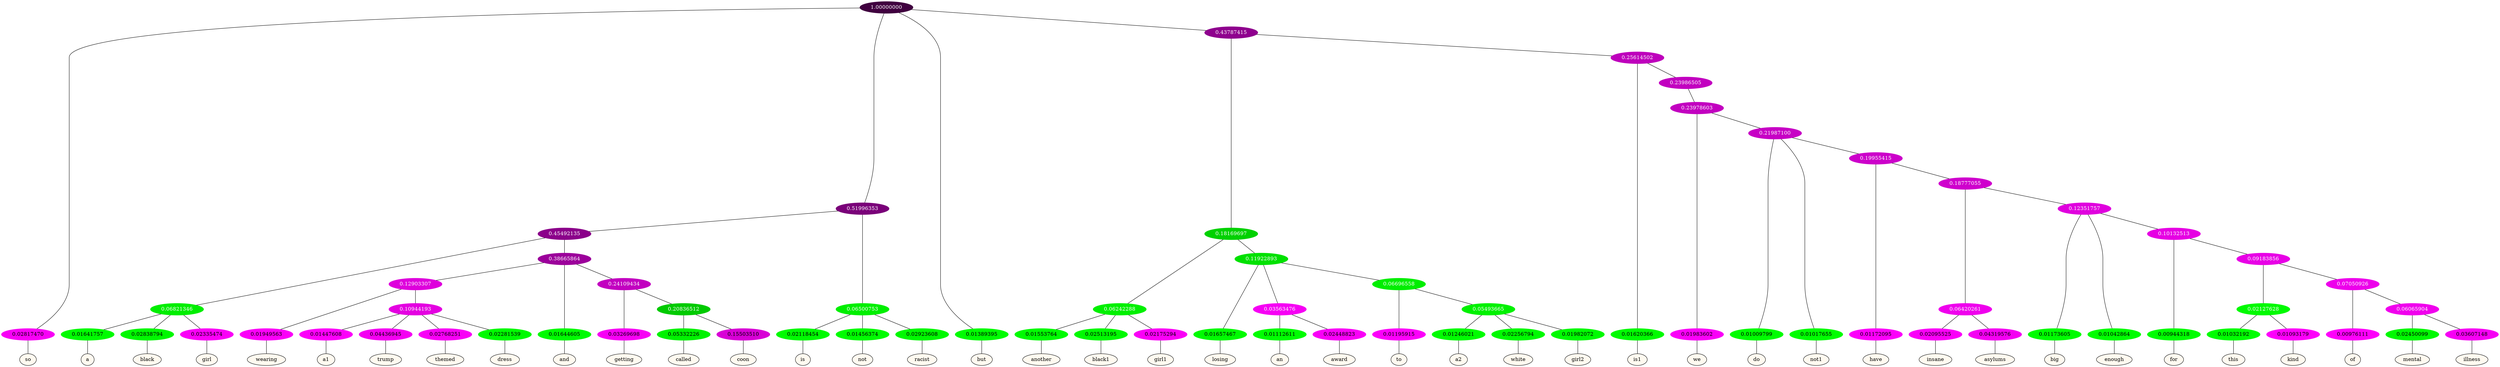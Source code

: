 graph {
	node [format=png height=0.15 nodesep=0.001 ordering=out overlap=prism overlap_scaling=0.01 ranksep=0.001 ratio=0.2 style=filled width=0.15]
	{
		rank=same
		a_w_1 [label=so color=black fillcolor=floralwhite style="filled,solid"]
		a_w_18 [label=a color=black fillcolor=floralwhite style="filled,solid"]
		a_w_19 [label=black color=black fillcolor=floralwhite style="filled,solid"]
		a_w_20 [label=girl color=black fillcolor=floralwhite style="filled,solid"]
		a_w_31 [label=wearing color=black fillcolor=floralwhite style="filled,solid"]
		a_w_41 [label=a1 color=black fillcolor=floralwhite style="filled,solid"]
		a_w_42 [label=trump color=black fillcolor=floralwhite style="filled,solid"]
		a_w_43 [label=themed color=black fillcolor=floralwhite style="filled,solid"]
		a_w_44 [label=dress color=black fillcolor=floralwhite style="filled,solid"]
		a_w_22 [label=and color=black fillcolor=floralwhite style="filled,solid"]
		a_w_33 [label=getting color=black fillcolor=floralwhite style="filled,solid"]
		a_w_45 [label=called color=black fillcolor=floralwhite style="filled,solid"]
		a_w_46 [label=coon color=black fillcolor=floralwhite style="filled,solid"]
		a_w_11 [label=is color=black fillcolor=floralwhite style="filled,solid"]
		a_w_12 [label=not color=black fillcolor=floralwhite style="filled,solid"]
		a_w_13 [label=racist color=black fillcolor=floralwhite style="filled,solid"]
		a_w_3 [label=but color=black fillcolor=floralwhite style="filled,solid"]
		a_w_24 [label=another color=black fillcolor=floralwhite style="filled,solid"]
		a_w_25 [label=black1 color=black fillcolor=floralwhite style="filled,solid"]
		a_w_26 [label=girl1 color=black fillcolor=floralwhite style="filled,solid"]
		a_w_27 [label=losing color=black fillcolor=floralwhite style="filled,solid"]
		a_w_35 [label=an color=black fillcolor=floralwhite style="filled,solid"]
		a_w_36 [label=award color=black fillcolor=floralwhite style="filled,solid"]
		a_w_37 [label=to color=black fillcolor=floralwhite style="filled,solid"]
		a_w_47 [label=a2 color=black fillcolor=floralwhite style="filled,solid"]
		a_w_48 [label=white color=black fillcolor=floralwhite style="filled,solid"]
		a_w_49 [label=girl2 color=black fillcolor=floralwhite style="filled,solid"]
		a_w_16 [label=is1 color=black fillcolor=floralwhite style="filled,solid"]
		a_w_39 [label=we color=black fillcolor=floralwhite style="filled,solid"]
		a_w_50 [label=do color=black fillcolor=floralwhite style="filled,solid"]
		a_w_51 [label=not1 color=black fillcolor=floralwhite style="filled,solid"]
		a_w_53 [label=have color=black fillcolor=floralwhite style="filled,solid"]
		a_w_57 [label=insane color=black fillcolor=floralwhite style="filled,solid"]
		a_w_58 [label=asylums color=black fillcolor=floralwhite style="filled,solid"]
		a_w_59 [label=big color=black fillcolor=floralwhite style="filled,solid"]
		a_w_60 [label=enough color=black fillcolor=floralwhite style="filled,solid"]
		a_w_62 [label=for color=black fillcolor=floralwhite style="filled,solid"]
		a_w_66 [label=this color=black fillcolor=floralwhite style="filled,solid"]
		a_w_67 [label=kind color=black fillcolor=floralwhite style="filled,solid"]
		a_w_68 [label=of color=black fillcolor=floralwhite style="filled,solid"]
		a_w_70 [label=mental color=black fillcolor=floralwhite style="filled,solid"]
		a_w_71 [label=illness color=black fillcolor=floralwhite style="filled,solid"]
	}
	a_n_1 -- a_w_1
	a_n_18 -- a_w_18
	a_n_19 -- a_w_19
	a_n_20 -- a_w_20
	a_n_31 -- a_w_31
	a_n_41 -- a_w_41
	a_n_42 -- a_w_42
	a_n_43 -- a_w_43
	a_n_44 -- a_w_44
	a_n_22 -- a_w_22
	a_n_33 -- a_w_33
	a_n_45 -- a_w_45
	a_n_46 -- a_w_46
	a_n_11 -- a_w_11
	a_n_12 -- a_w_12
	a_n_13 -- a_w_13
	a_n_3 -- a_w_3
	a_n_24 -- a_w_24
	a_n_25 -- a_w_25
	a_n_26 -- a_w_26
	a_n_27 -- a_w_27
	a_n_35 -- a_w_35
	a_n_36 -- a_w_36
	a_n_37 -- a_w_37
	a_n_47 -- a_w_47
	a_n_48 -- a_w_48
	a_n_49 -- a_w_49
	a_n_16 -- a_w_16
	a_n_39 -- a_w_39
	a_n_50 -- a_w_50
	a_n_51 -- a_w_51
	a_n_53 -- a_w_53
	a_n_57 -- a_w_57
	a_n_58 -- a_w_58
	a_n_59 -- a_w_59
	a_n_60 -- a_w_60
	a_n_62 -- a_w_62
	a_n_66 -- a_w_66
	a_n_67 -- a_w_67
	a_n_68 -- a_w_68
	a_n_70 -- a_w_70
	a_n_71 -- a_w_71
	{
		rank=same
		a_n_1 [label=0.02817470 color="0.835 1.000 0.972" fontcolor=black]
		a_n_18 [label=0.01641757 color="0.334 1.000 0.984" fontcolor=black]
		a_n_19 [label=0.02838794 color="0.334 1.000 0.972" fontcolor=black]
		a_n_20 [label=0.02335474 color="0.835 1.000 0.977" fontcolor=black]
		a_n_31 [label=0.01949563 color="0.835 1.000 0.981" fontcolor=black]
		a_n_41 [label=0.01447608 color="0.835 1.000 0.986" fontcolor=black]
		a_n_42 [label=0.04436945 color="0.835 1.000 0.956" fontcolor=black]
		a_n_43 [label=0.02768251 color="0.835 1.000 0.972" fontcolor=black]
		a_n_44 [label=0.02281539 color="0.334 1.000 0.977" fontcolor=black]
		a_n_22 [label=0.01644605 color="0.334 1.000 0.984" fontcolor=black]
		a_n_33 [label=0.03269698 color="0.835 1.000 0.967" fontcolor=black]
		a_n_45 [label=0.05332226 color="0.334 1.000 0.947" fontcolor=black]
		a_n_46 [label=0.15503510 color="0.835 1.000 0.845" fontcolor=black]
		a_n_11 [label=0.02118454 color="0.334 1.000 0.979" fontcolor=black]
		a_n_12 [label=0.01456374 color="0.334 1.000 0.985" fontcolor=black]
		a_n_13 [label=0.02923608 color="0.334 1.000 0.971" fontcolor=black]
		a_n_3 [label=0.01389395 color="0.334 1.000 0.986" fontcolor=black]
		a_n_24 [label=0.01553764 color="0.334 1.000 0.984" fontcolor=black]
		a_n_25 [label=0.02513195 color="0.334 1.000 0.975" fontcolor=black]
		a_n_26 [label=0.02175294 color="0.835 1.000 0.978" fontcolor=black]
		a_n_27 [label=0.01657467 color="0.334 1.000 0.983" fontcolor=black]
		a_n_35 [label=0.01112611 color="0.334 1.000 0.989" fontcolor=black]
		a_n_36 [label=0.02448823 color="0.835 1.000 0.976" fontcolor=black]
		a_n_37 [label=0.01195915 color="0.835 1.000 0.988" fontcolor=black]
		a_n_47 [label=0.01246021 color="0.334 1.000 0.988" fontcolor=black]
		a_n_48 [label=0.02256794 color="0.334 1.000 0.977" fontcolor=black]
		a_n_49 [label=0.01982072 color="0.334 1.000 0.980" fontcolor=black]
		a_n_16 [label=0.01620366 color="0.334 1.000 0.984" fontcolor=black]
		a_n_39 [label=0.01983602 color="0.835 1.000 0.980" fontcolor=black]
		a_n_50 [label=0.01009799 color="0.334 1.000 0.990" fontcolor=black]
		a_n_51 [label=0.01017655 color="0.334 1.000 0.990" fontcolor=black]
		a_n_53 [label=0.01172095 color="0.835 1.000 0.988" fontcolor=black]
		a_n_57 [label=0.02095525 color="0.835 1.000 0.979" fontcolor=black]
		a_n_58 [label=0.04319576 color="0.835 1.000 0.957" fontcolor=black]
		a_n_59 [label=0.01173605 color="0.334 1.000 0.988" fontcolor=black]
		a_n_60 [label=0.01042864 color="0.334 1.000 0.990" fontcolor=black]
		a_n_62 [label=0.00944318 color="0.334 1.000 0.991" fontcolor=black]
		a_n_66 [label=0.01032192 color="0.334 1.000 0.990" fontcolor=black]
		a_n_67 [label=0.01093179 color="0.835 1.000 0.989" fontcolor=black]
		a_n_68 [label=0.00976111 color="0.835 1.000 0.990" fontcolor=black]
		a_n_70 [label=0.02450099 color="0.334 1.000 0.975" fontcolor=black]
		a_n_71 [label=0.03607148 color="0.835 1.000 0.964" fontcolor=black]
	}
	a_n_0 [label=1.00000000 color="0.835 1.000 0.250" fontcolor=grey99]
	a_n_0 -- a_n_1
	a_n_2 [label=0.51996353 color="0.835 1.000 0.480" fontcolor=grey99]
	a_n_0 -- a_n_2
	a_n_0 -- a_n_3
	a_n_4 [label=0.43787415 color="0.835 1.000 0.562" fontcolor=grey99]
	a_n_0 -- a_n_4
	a_n_5 [label=0.45492135 color="0.835 1.000 0.545" fontcolor=grey99]
	a_n_2 -- a_n_5
	a_n_6 [label=0.06500753 color="0.334 1.000 0.935" fontcolor=grey99]
	a_n_2 -- a_n_6
	a_n_7 [label=0.18169697 color="0.334 1.000 0.818" fontcolor=grey99]
	a_n_4 -- a_n_7
	a_n_8 [label=0.25614502 color="0.835 1.000 0.744" fontcolor=grey99]
	a_n_4 -- a_n_8
	a_n_9 [label=0.06821346 color="0.334 1.000 0.932" fontcolor=grey99]
	a_n_5 -- a_n_9
	a_n_10 [label=0.38665864 color="0.835 1.000 0.613" fontcolor=grey99]
	a_n_5 -- a_n_10
	a_n_6 -- a_n_11
	a_n_6 -- a_n_12
	a_n_6 -- a_n_13
	a_n_14 [label=0.06242288 color="0.334 1.000 0.938" fontcolor=grey99]
	a_n_7 -- a_n_14
	a_n_15 [label=0.11922893 color="0.334 1.000 0.881" fontcolor=grey99]
	a_n_7 -- a_n_15
	a_n_8 -- a_n_16
	a_n_17 [label=0.23986505 color="0.835 1.000 0.760" fontcolor=grey99]
	a_n_8 -- a_n_17
	a_n_9 -- a_n_18
	a_n_9 -- a_n_19
	a_n_9 -- a_n_20
	a_n_21 [label=0.12903307 color="0.835 1.000 0.871" fontcolor=grey99]
	a_n_10 -- a_n_21
	a_n_10 -- a_n_22
	a_n_23 [label=0.24109434 color="0.835 1.000 0.759" fontcolor=grey99]
	a_n_10 -- a_n_23
	a_n_14 -- a_n_24
	a_n_14 -- a_n_25
	a_n_14 -- a_n_26
	a_n_15 -- a_n_27
	a_n_28 [label=0.03563476 color="0.835 1.000 0.964" fontcolor=grey99]
	a_n_15 -- a_n_28
	a_n_29 [label=0.06696558 color="0.334 1.000 0.933" fontcolor=grey99]
	a_n_15 -- a_n_29
	a_n_30 [label=0.23978603 color="0.835 1.000 0.760" fontcolor=grey99]
	a_n_17 -- a_n_30
	a_n_21 -- a_n_31
	a_n_32 [label=0.10944193 color="0.835 1.000 0.891" fontcolor=grey99]
	a_n_21 -- a_n_32
	a_n_23 -- a_n_33
	a_n_34 [label=0.20836512 color="0.334 1.000 0.792" fontcolor=grey99]
	a_n_23 -- a_n_34
	a_n_28 -- a_n_35
	a_n_28 -- a_n_36
	a_n_29 -- a_n_37
	a_n_38 [label=0.05493665 color="0.334 1.000 0.945" fontcolor=grey99]
	a_n_29 -- a_n_38
	a_n_30 -- a_n_39
	a_n_40 [label=0.21987100 color="0.835 1.000 0.780" fontcolor=grey99]
	a_n_30 -- a_n_40
	a_n_32 -- a_n_41
	a_n_32 -- a_n_42
	a_n_32 -- a_n_43
	a_n_32 -- a_n_44
	a_n_34 -- a_n_45
	a_n_34 -- a_n_46
	a_n_38 -- a_n_47
	a_n_38 -- a_n_48
	a_n_38 -- a_n_49
	a_n_40 -- a_n_50
	a_n_40 -- a_n_51
	a_n_52 [label=0.19955415 color="0.835 1.000 0.800" fontcolor=grey99]
	a_n_40 -- a_n_52
	a_n_52 -- a_n_53
	a_n_54 [label=0.18777055 color="0.835 1.000 0.812" fontcolor=grey99]
	a_n_52 -- a_n_54
	a_n_55 [label=0.06420261 color="0.835 1.000 0.936" fontcolor=grey99]
	a_n_54 -- a_n_55
	a_n_56 [label=0.12351757 color="0.835 1.000 0.876" fontcolor=grey99]
	a_n_54 -- a_n_56
	a_n_55 -- a_n_57
	a_n_55 -- a_n_58
	a_n_56 -- a_n_59
	a_n_56 -- a_n_60
	a_n_61 [label=0.10132513 color="0.835 1.000 0.899" fontcolor=grey99]
	a_n_56 -- a_n_61
	a_n_61 -- a_n_62
	a_n_63 [label=0.09183856 color="0.835 1.000 0.908" fontcolor=grey99]
	a_n_61 -- a_n_63
	a_n_64 [label=0.02127628 color="0.334 1.000 0.979" fontcolor=grey99]
	a_n_63 -- a_n_64
	a_n_65 [label=0.07050926 color="0.835 1.000 0.929" fontcolor=grey99]
	a_n_63 -- a_n_65
	a_n_64 -- a_n_66
	a_n_64 -- a_n_67
	a_n_65 -- a_n_68
	a_n_69 [label=0.06065904 color="0.835 1.000 0.939" fontcolor=grey99]
	a_n_65 -- a_n_69
	a_n_69 -- a_n_70
	a_n_69 -- a_n_71
}
